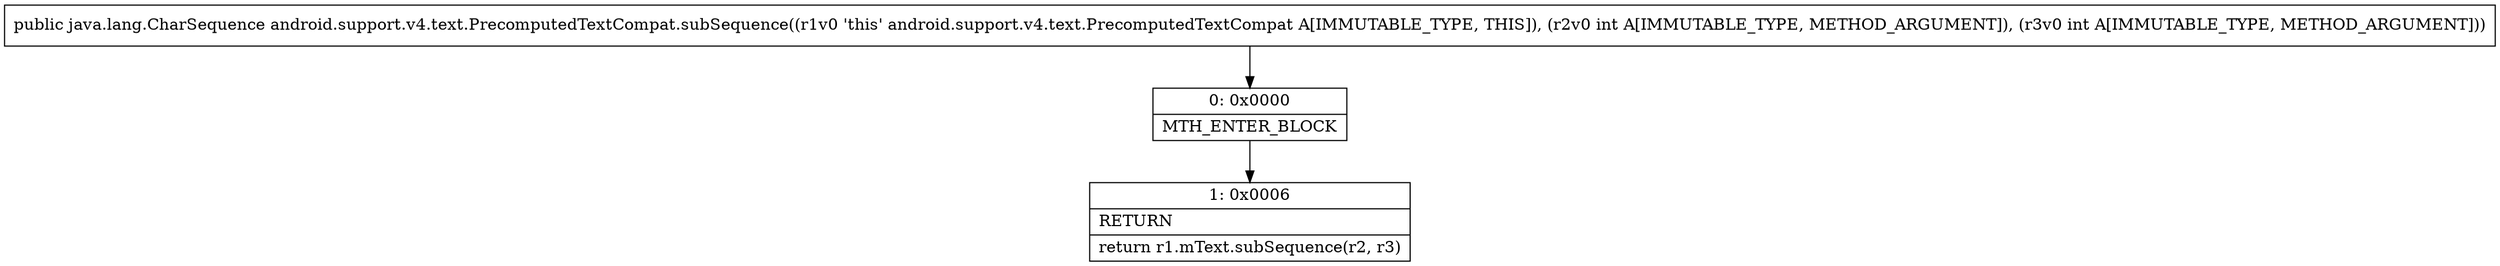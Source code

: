digraph "CFG forandroid.support.v4.text.PrecomputedTextCompat.subSequence(II)Ljava\/lang\/CharSequence;" {
Node_0 [shape=record,label="{0\:\ 0x0000|MTH_ENTER_BLOCK\l}"];
Node_1 [shape=record,label="{1\:\ 0x0006|RETURN\l|return r1.mText.subSequence(r2, r3)\l}"];
MethodNode[shape=record,label="{public java.lang.CharSequence android.support.v4.text.PrecomputedTextCompat.subSequence((r1v0 'this' android.support.v4.text.PrecomputedTextCompat A[IMMUTABLE_TYPE, THIS]), (r2v0 int A[IMMUTABLE_TYPE, METHOD_ARGUMENT]), (r3v0 int A[IMMUTABLE_TYPE, METHOD_ARGUMENT])) }"];
MethodNode -> Node_0;
Node_0 -> Node_1;
}

